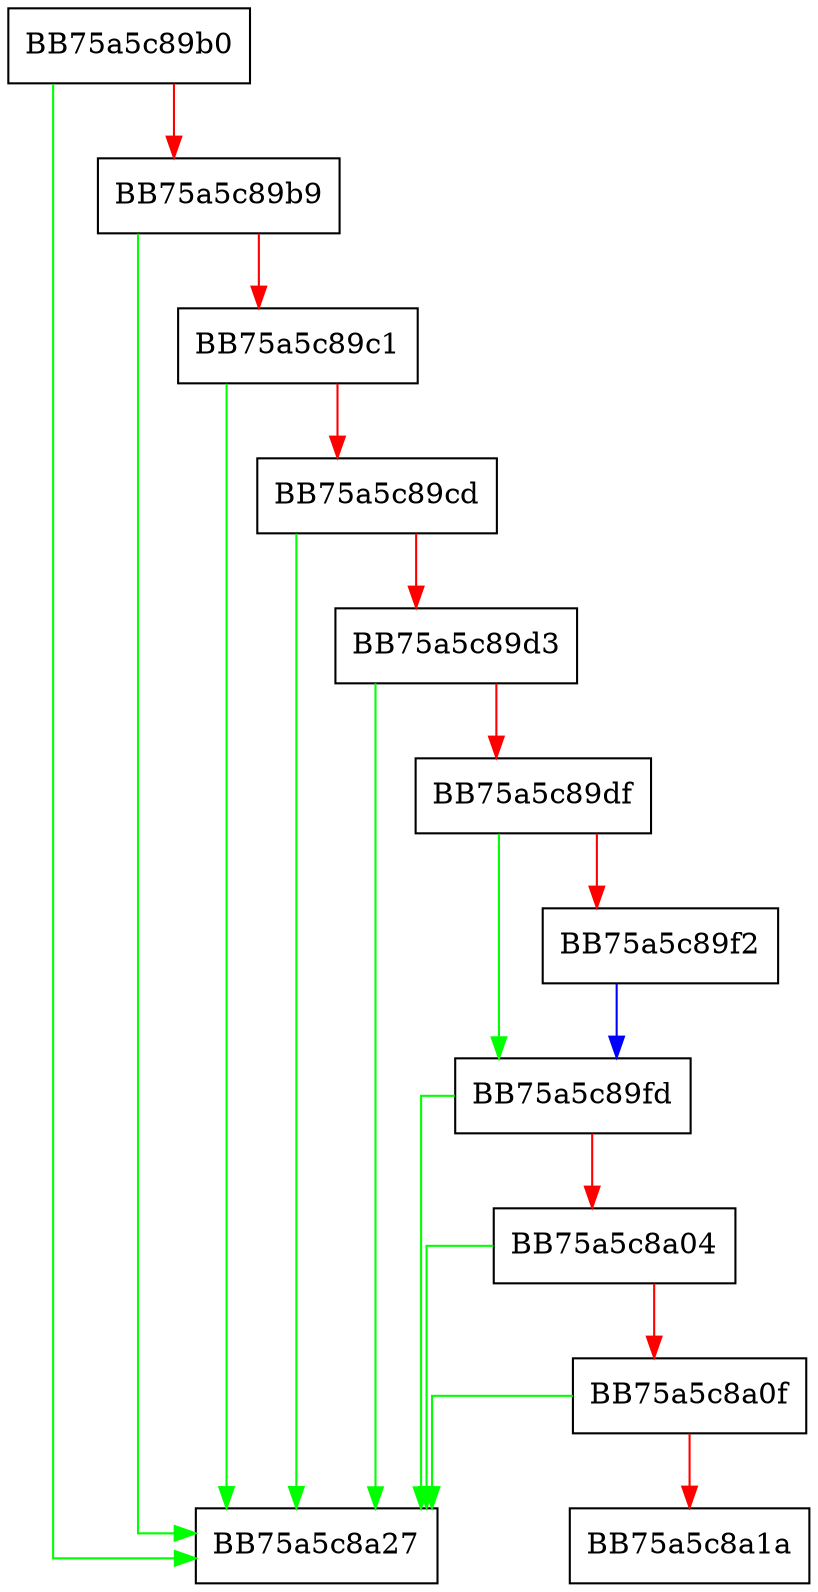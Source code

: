 digraph cryptcom_ismine {
  node [shape="box"];
  graph [splines=ortho];
  BB75a5c89b0 -> BB75a5c8a27 [color="green"];
  BB75a5c89b0 -> BB75a5c89b9 [color="red"];
  BB75a5c89b9 -> BB75a5c8a27 [color="green"];
  BB75a5c89b9 -> BB75a5c89c1 [color="red"];
  BB75a5c89c1 -> BB75a5c8a27 [color="green"];
  BB75a5c89c1 -> BB75a5c89cd [color="red"];
  BB75a5c89cd -> BB75a5c8a27 [color="green"];
  BB75a5c89cd -> BB75a5c89d3 [color="red"];
  BB75a5c89d3 -> BB75a5c8a27 [color="green"];
  BB75a5c89d3 -> BB75a5c89df [color="red"];
  BB75a5c89df -> BB75a5c89fd [color="green"];
  BB75a5c89df -> BB75a5c89f2 [color="red"];
  BB75a5c89f2 -> BB75a5c89fd [color="blue"];
  BB75a5c89fd -> BB75a5c8a27 [color="green"];
  BB75a5c89fd -> BB75a5c8a04 [color="red"];
  BB75a5c8a04 -> BB75a5c8a27 [color="green"];
  BB75a5c8a04 -> BB75a5c8a0f [color="red"];
  BB75a5c8a0f -> BB75a5c8a27 [color="green"];
  BB75a5c8a0f -> BB75a5c8a1a [color="red"];
}